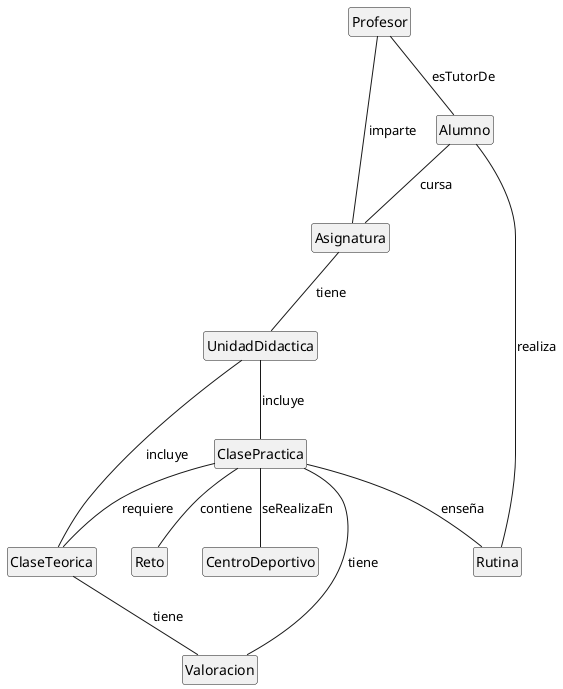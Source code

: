 @startuml

hide circle
hide empty members

class Profesor {}
class Alumno {}
class Asignatura {}
class UnidadDidactica {}
class ClasePractica {
   
}
class ClaseTeorica {}
class CentroDeportivo {}
class Rutina {}
class Reto {}
class Valoracion {}

Profesor -- Alumno : esTutorDe
Profesor -- Asignatura : imparte
Asignatura -- UnidadDidactica : tiene
UnidadDidactica -- ClasePractica : incluye
UnidadDidactica -- ClaseTeorica : incluye
Alumno -- Asignatura : cursa
ClasePractica -- CentroDeportivo : seRealizaEn
ClasePractica -- Rutina : enseña
ClasePractica -- Reto : contiene
ClasePractica -- Valoracion: tiene
ClaseTeorica -- Valoracion: tiene
Alumno -- Rutina: realiza
ClasePractica -- ClaseTeorica : requiere
@enduml